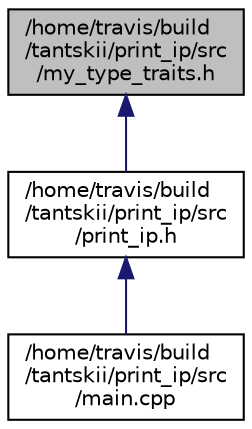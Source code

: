 digraph "/home/travis/build/tantskii/print_ip/src/my_type_traits.h"
{
  edge [fontname="Helvetica",fontsize="10",labelfontname="Helvetica",labelfontsize="10"];
  node [fontname="Helvetica",fontsize="10",shape=record];
  Node1 [label="/home/travis/build\l/tantskii/print_ip/src\l/my_type_traits.h",height=0.2,width=0.4,color="black", fillcolor="grey75", style="filled", fontcolor="black"];
  Node1 -> Node2 [dir="back",color="midnightblue",fontsize="10",style="solid",fontname="Helvetica"];
  Node2 [label="/home/travis/build\l/tantskii/print_ip/src\l/print_ip.h",height=0.2,width=0.4,color="black", fillcolor="white", style="filled",URL="$print__ip_8h.html",tooltip="Заголовочный файл с реализацией функций печати ip-адреса через механизм SFINAE. "];
  Node2 -> Node3 [dir="back",color="midnightblue",fontsize="10",style="solid",fontname="Helvetica"];
  Node3 [label="/home/travis/build\l/tantskii/print_ip/src\l/main.cpp",height=0.2,width=0.4,color="black", fillcolor="white", style="filled",URL="$main_8cpp.html"];
}
